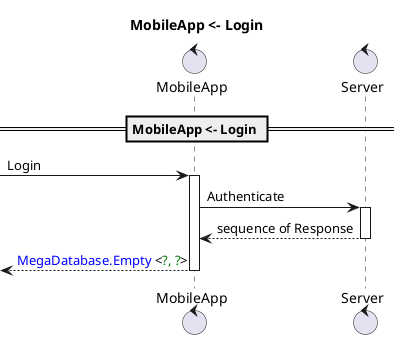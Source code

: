 ''''''''''''''''''''''''''''''''''''''''''
''                                      ''
''  AUTOGENERATED CODE -- DO NOT EDIT!  ''
''                                      ''
''''''''''''''''''''''''''''''''''''''''''

@startuml
control "MobileApp" as _0
control "Server" as _1
skinparam maxMessageSize 250
title MobileApp <- Login
== MobileApp <- Login ==
[->_0 : Login
activate _0
 _0->_1 : Authenticate
 activate _1
 _0<--_1 : sequence of Response
 deactivate _1
[<--_0 : <color blue>MegaDatabase.Empty</color> <<color green>?, ?</color>>
deactivate _0
@enduml
